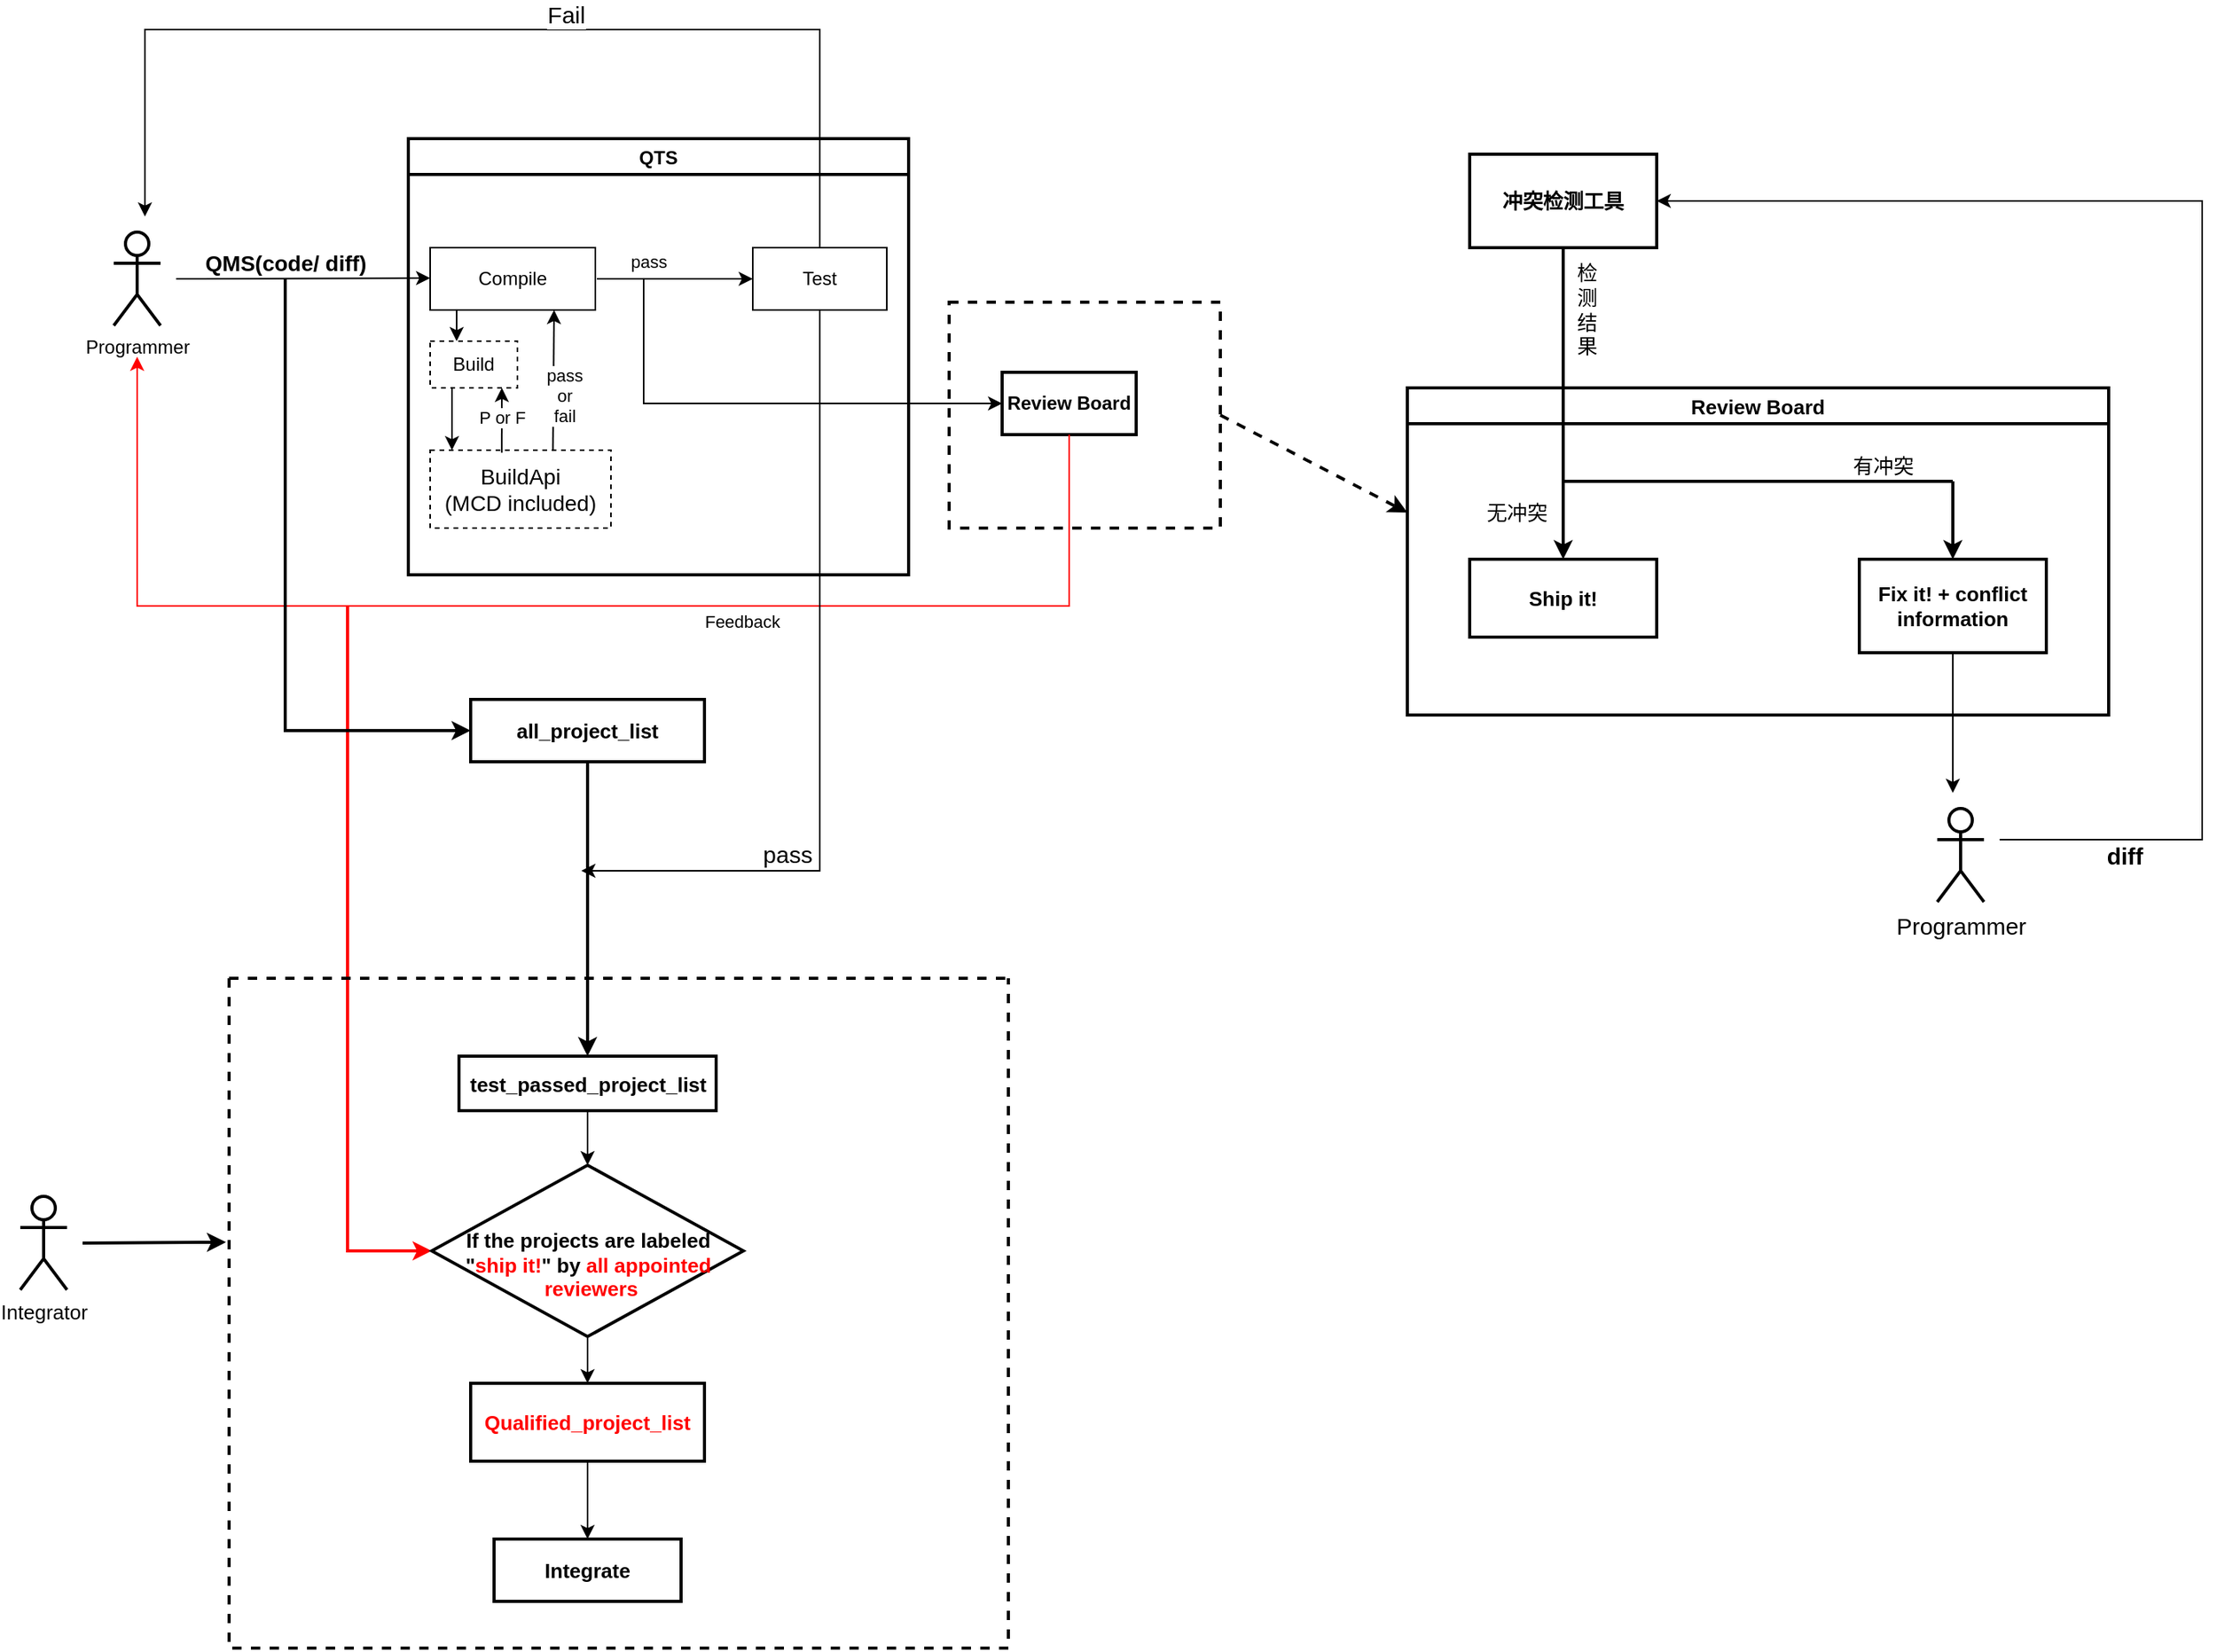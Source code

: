 <mxfile version="17.1.2" type="github">
  <diagram id="KRCkwF7UMcxsF0npVzNk" name="Page-1">
    <mxGraphModel dx="1673" dy="936" grid="1" gridSize="10" guides="1" tooltips="1" connect="1" arrows="1" fold="1" page="1" pageScale="1" pageWidth="827" pageHeight="1169" math="0" shadow="0">
      <root>
        <mxCell id="0" />
        <mxCell id="1" parent="0" />
        <mxCell id="hlYMaUh95QLCfFR3uZFP-1" value="Programmer" style="shape=umlActor;verticalLabelPosition=bottom;verticalAlign=top;html=1;outlineConnect=0;strokeWidth=2;" vertex="1" parent="1">
          <mxGeometry x="90" y="260" width="30" height="60" as="geometry" />
        </mxCell>
        <mxCell id="hlYMaUh95QLCfFR3uZFP-6" value="QTS" style="swimlane;strokeWidth=2;" vertex="1" parent="1">
          <mxGeometry x="279" y="200" width="321" height="280" as="geometry" />
        </mxCell>
        <mxCell id="hlYMaUh95QLCfFR3uZFP-11" value="" style="edgeStyle=orthogonalEdgeStyle;rounded=0;orthogonalLoop=1;jettySize=auto;html=1;" edge="1" parent="hlYMaUh95QLCfFR3uZFP-6" source="hlYMaUh95QLCfFR3uZFP-7" target="hlYMaUh95QLCfFR3uZFP-9">
          <mxGeometry relative="1" as="geometry">
            <Array as="points">
              <mxPoint x="31" y="120" />
              <mxPoint x="31" y="120" />
            </Array>
          </mxGeometry>
        </mxCell>
        <mxCell id="hlYMaUh95QLCfFR3uZFP-7" value="Compile" style="whiteSpace=wrap;html=1;" vertex="1" parent="hlYMaUh95QLCfFR3uZFP-6">
          <mxGeometry x="14" y="70" width="106" height="40" as="geometry" />
        </mxCell>
        <mxCell id="hlYMaUh95QLCfFR3uZFP-8" value="Test" style="whiteSpace=wrap;html=1;" vertex="1" parent="hlYMaUh95QLCfFR3uZFP-6">
          <mxGeometry x="221" y="70" width="86" height="40" as="geometry" />
        </mxCell>
        <mxCell id="hlYMaUh95QLCfFR3uZFP-9" value="Build" style="whiteSpace=wrap;html=1;dashed=1;" vertex="1" parent="hlYMaUh95QLCfFR3uZFP-6">
          <mxGeometry x="14" y="130" width="56" height="30" as="geometry" />
        </mxCell>
        <mxCell id="hlYMaUh95QLCfFR3uZFP-4" value="" style="endArrow=classic;html=1;rounded=0;" edge="1" parent="hlYMaUh95QLCfFR3uZFP-6">
          <mxGeometry width="50" height="50" relative="1" as="geometry">
            <mxPoint x="-149" y="90" as="sourcePoint" />
            <mxPoint x="14" y="89.5" as="targetPoint" />
          </mxGeometry>
        </mxCell>
        <mxCell id="hlYMaUh95QLCfFR3uZFP-5" value="&lt;font style=&quot;font-size: 14px&quot;&gt;QMS(code/ diff)&lt;/font&gt;" style="edgeLabel;html=1;align=center;verticalAlign=middle;resizable=0;points=[];fontStyle=1" vertex="1" connectable="0" parent="hlYMaUh95QLCfFR3uZFP-4">
          <mxGeometry x="-0.243" y="2" relative="1" as="geometry">
            <mxPoint x="8" y="-8" as="offset" />
          </mxGeometry>
        </mxCell>
        <mxCell id="hlYMaUh95QLCfFR3uZFP-16" value="" style="endArrow=classic;html=1;rounded=0;" edge="1" parent="hlYMaUh95QLCfFR3uZFP-6">
          <mxGeometry width="50" height="50" relative="1" as="geometry">
            <mxPoint x="151" y="160" as="sourcePoint" />
            <mxPoint x="221" y="90" as="targetPoint" />
            <Array as="points">
              <mxPoint x="151" y="90" />
            </Array>
          </mxGeometry>
        </mxCell>
        <mxCell id="hlYMaUh95QLCfFR3uZFP-20" value="&lt;font style=&quot;font-size: 14px&quot;&gt;BuildApi&lt;br&gt;(MCD included)&lt;/font&gt;" style="whiteSpace=wrap;html=1;dashed=1;" vertex="1" parent="hlYMaUh95QLCfFR3uZFP-6">
          <mxGeometry x="14" y="200" width="116" height="50" as="geometry" />
        </mxCell>
        <mxCell id="hlYMaUh95QLCfFR3uZFP-23" value="" style="endArrow=classic;html=1;rounded=0;exitX=0.679;exitY=0;exitDx=0;exitDy=0;exitPerimeter=0;entryX=0.75;entryY=1;entryDx=0;entryDy=0;" edge="1" parent="hlYMaUh95QLCfFR3uZFP-6" source="hlYMaUh95QLCfFR3uZFP-20" target="hlYMaUh95QLCfFR3uZFP-7">
          <mxGeometry width="50" height="50" relative="1" as="geometry">
            <mxPoint x="81" y="180" as="sourcePoint" />
            <mxPoint x="86" y="110" as="targetPoint" />
          </mxGeometry>
        </mxCell>
        <mxCell id="hlYMaUh95QLCfFR3uZFP-24" value="" style="endArrow=classic;html=1;rounded=0;exitX=0.25;exitY=1;exitDx=0;exitDy=0;" edge="1" parent="hlYMaUh95QLCfFR3uZFP-6" source="hlYMaUh95QLCfFR3uZFP-9">
          <mxGeometry width="50" height="50" relative="1" as="geometry">
            <mxPoint x="31" y="170" as="sourcePoint" />
            <mxPoint x="28" y="200" as="targetPoint" />
          </mxGeometry>
        </mxCell>
        <mxCell id="hlYMaUh95QLCfFR3uZFP-25" value="P or F" style="endArrow=classic;html=1;rounded=0;exitX=0.396;exitY=0.033;exitDx=0;exitDy=0;exitPerimeter=0;" edge="1" parent="hlYMaUh95QLCfFR3uZFP-6" source="hlYMaUh95QLCfFR3uZFP-20">
          <mxGeometry x="0.04" width="50" height="50" relative="1" as="geometry">
            <mxPoint x="51" y="190" as="sourcePoint" />
            <mxPoint x="60" y="160" as="targetPoint" />
            <mxPoint y="-1" as="offset" />
          </mxGeometry>
        </mxCell>
        <mxCell id="hlYMaUh95QLCfFR3uZFP-12" value="&lt;b&gt;Review Board&lt;/b&gt;" style="whiteSpace=wrap;html=1;strokeWidth=2;" vertex="1" parent="1">
          <mxGeometry x="660" y="350" width="86" height="40" as="geometry" />
        </mxCell>
        <mxCell id="hlYMaUh95QLCfFR3uZFP-14" value="" style="endArrow=classic;html=1;rounded=0;entryX=0;entryY=0.5;entryDx=0;entryDy=0;entryPerimeter=0;" edge="1" parent="1" target="hlYMaUh95QLCfFR3uZFP-12">
          <mxGeometry width="50" height="50" relative="1" as="geometry">
            <mxPoint x="400" y="290" as="sourcePoint" />
            <mxPoint x="430" y="490" as="targetPoint" />
            <Array as="points">
              <mxPoint x="430" y="290" />
              <mxPoint x="430" y="360" />
              <mxPoint x="430" y="370" />
            </Array>
          </mxGeometry>
        </mxCell>
        <mxCell id="hlYMaUh95QLCfFR3uZFP-15" value="pass&lt;br&gt;or&lt;br&gt;fail" style="edgeLabel;html=1;align=center;verticalAlign=middle;resizable=0;points=[];" vertex="1" connectable="0" parent="hlYMaUh95QLCfFR3uZFP-14">
          <mxGeometry x="-0.421" y="-3" relative="1" as="geometry">
            <mxPoint x="-48" y="6" as="offset" />
          </mxGeometry>
        </mxCell>
        <mxCell id="hlYMaUh95QLCfFR3uZFP-19" value="pass" style="edgeLabel;html=1;align=center;verticalAlign=middle;resizable=0;points=[];" vertex="1" connectable="0" parent="1">
          <mxGeometry x="400" y="280" as="geometry">
            <mxPoint x="33" y="-1" as="offset" />
          </mxGeometry>
        </mxCell>
        <mxCell id="hlYMaUh95QLCfFR3uZFP-28" value="" style="endArrow=classic;html=1;rounded=0;exitX=0.5;exitY=1;exitDx=0;exitDy=0;strokeColor=#FF0000;" edge="1" parent="1" source="hlYMaUh95QLCfFR3uZFP-12">
          <mxGeometry width="50" height="50" relative="1" as="geometry">
            <mxPoint x="520" y="600" as="sourcePoint" />
            <mxPoint x="105" y="340" as="targetPoint" />
            <Array as="points">
              <mxPoint x="703" y="500" />
              <mxPoint x="105" y="500" />
            </Array>
          </mxGeometry>
        </mxCell>
        <mxCell id="hlYMaUh95QLCfFR3uZFP-29" value="Feedback" style="edgeLabel;html=1;align=center;verticalAlign=middle;resizable=0;points=[];" vertex="1" connectable="0" parent="hlYMaUh95QLCfFR3uZFP-28">
          <mxGeometry x="0.002" y="2" relative="1" as="geometry">
            <mxPoint x="115" y="8" as="offset" />
          </mxGeometry>
        </mxCell>
        <mxCell id="hlYMaUh95QLCfFR3uZFP-39" value="" style="endArrow=classic;html=1;rounded=0;fontSize=13;entryX=0;entryY=0.5;entryDx=0;entryDy=0;strokeColor=#FF0000;strokeWidth=2;" edge="1" parent="1" target="hlYMaUh95QLCfFR3uZFP-43">
          <mxGeometry width="50" height="50" relative="1" as="geometry">
            <mxPoint x="240" y="500" as="sourcePoint" />
            <mxPoint x="330" y="730" as="targetPoint" />
            <Array as="points">
              <mxPoint x="240" y="914" />
            </Array>
          </mxGeometry>
        </mxCell>
        <mxCell id="hlYMaUh95QLCfFR3uZFP-47" value="" style="swimlane;startSize=0;fontSize=13;strokeWidth=2;fillColor=default;dashed=1;" vertex="1" parent="1">
          <mxGeometry x="164" y="739" width="500" height="430" as="geometry" />
        </mxCell>
        <mxCell id="hlYMaUh95QLCfFR3uZFP-41" value="&lt;font color=&quot;#ff0000&quot;&gt;&lt;b&gt;Qualified_project_list&lt;/b&gt;&lt;/font&gt;" style="rounded=0;whiteSpace=wrap;html=1;fontSize=13;strokeWidth=2;fillColor=default;" vertex="1" parent="hlYMaUh95QLCfFR3uZFP-47">
          <mxGeometry x="155" y="260" width="150" height="50" as="geometry" />
        </mxCell>
        <mxCell id="hlYMaUh95QLCfFR3uZFP-43" value="" style="rhombus;whiteSpace=wrap;html=1;fontSize=13;strokeWidth=2;fillColor=default;" vertex="1" parent="hlYMaUh95QLCfFR3uZFP-47">
          <mxGeometry x="130" y="120" width="200" height="110" as="geometry" />
        </mxCell>
        <mxCell id="hlYMaUh95QLCfFR3uZFP-42" value="" style="endArrow=classic;html=1;rounded=0;fontSize=13;entryX=0.5;entryY=0;entryDx=0;entryDy=0;exitX=0.5;exitY=1;exitDx=0;exitDy=0;" edge="1" parent="hlYMaUh95QLCfFR3uZFP-47" source="hlYMaUh95QLCfFR3uZFP-43" target="hlYMaUh95QLCfFR3uZFP-41">
          <mxGeometry width="50" height="50" relative="1" as="geometry">
            <mxPoint x="230" y="240" as="sourcePoint" />
            <mxPoint x="290" y="260" as="targetPoint" />
          </mxGeometry>
        </mxCell>
        <mxCell id="hlYMaUh95QLCfFR3uZFP-45" value="&lt;b&gt;Integrate&lt;/b&gt;" style="rounded=0;whiteSpace=wrap;html=1;fontSize=13;strokeWidth=2;fillColor=default;" vertex="1" parent="hlYMaUh95QLCfFR3uZFP-47">
          <mxGeometry x="170" y="360" width="120" height="40" as="geometry" />
        </mxCell>
        <mxCell id="hlYMaUh95QLCfFR3uZFP-46" value="" style="endArrow=classic;html=1;rounded=0;fontSize=13;exitX=0.5;exitY=1;exitDx=0;exitDy=0;entryX=0.5;entryY=0;entryDx=0;entryDy=0;" edge="1" parent="hlYMaUh95QLCfFR3uZFP-47" source="hlYMaUh95QLCfFR3uZFP-41" target="hlYMaUh95QLCfFR3uZFP-45">
          <mxGeometry width="50" height="50" relative="1" as="geometry">
            <mxPoint x="80" y="440" as="sourcePoint" />
            <mxPoint x="130" y="390" as="targetPoint" />
          </mxGeometry>
        </mxCell>
        <mxCell id="hlYMaUh95QLCfFR3uZFP-51" value="&lt;font style=&quot;font-size: 13px&quot;&gt;&lt;b&gt;If the projects are labeled &lt;br&gt;&quot;&lt;font color=&quot;#ff0000&quot;&gt;ship it!&lt;/font&gt;&quot; by &lt;font color=&quot;#ff0000&quot;&gt;all appointed&lt;br&gt;&amp;nbsp;reviewers&lt;/font&gt;&lt;/b&gt;&lt;/font&gt;" style="text;html=1;align=center;verticalAlign=middle;resizable=0;points=[];autosize=1;strokeColor=none;fillColor=none;fontSize=13;" vertex="1" parent="hlYMaUh95QLCfFR3uZFP-47">
          <mxGeometry x="145" y="159" width="170" height="50" as="geometry" />
        </mxCell>
        <mxCell id="hlYMaUh95QLCfFR3uZFP-54" style="edgeStyle=orthogonalEdgeStyle;rounded=0;orthogonalLoop=1;jettySize=auto;html=1;exitX=0.5;exitY=1;exitDx=0;exitDy=0;fontSize=13;fontColor=#FF0000;strokeColor=#000000;strokeWidth=2;" edge="1" parent="hlYMaUh95QLCfFR3uZFP-47" source="hlYMaUh95QLCfFR3uZFP-41">
          <mxGeometry relative="1" as="geometry">
            <mxPoint x="230" y="310" as="targetPoint" />
          </mxGeometry>
        </mxCell>
        <mxCell id="hlYMaUh95QLCfFR3uZFP-35" value="&lt;font style=&quot;font-size: 13px&quot;&gt;&lt;b&gt;test_passed_project_list&lt;/b&gt;&lt;/font&gt;" style="rounded=0;whiteSpace=wrap;html=1;strokeWidth=2;fillColor=default;" vertex="1" parent="hlYMaUh95QLCfFR3uZFP-47">
          <mxGeometry x="147.5" y="50" width="165" height="35" as="geometry" />
        </mxCell>
        <mxCell id="hlYMaUh95QLCfFR3uZFP-36" value="" style="endArrow=classic;html=1;rounded=0;fontSize=13;exitX=0.5;exitY=1;exitDx=0;exitDy=0;entryX=0.5;entryY=0;entryDx=0;entryDy=0;" edge="1" parent="hlYMaUh95QLCfFR3uZFP-47" source="hlYMaUh95QLCfFR3uZFP-35" target="hlYMaUh95QLCfFR3uZFP-43">
          <mxGeometry width="50" height="50" relative="1" as="geometry">
            <mxPoint x="180" y="195" as="sourcePoint" />
            <mxPoint x="230" y="145" as="targetPoint" />
          </mxGeometry>
        </mxCell>
        <mxCell id="hlYMaUh95QLCfFR3uZFP-48" value="Integrator" style="shape=umlActor;verticalLabelPosition=bottom;verticalAlign=top;html=1;outlineConnect=0;fontSize=13;strokeWidth=2;fillColor=default;" vertex="1" parent="1">
          <mxGeometry x="30" y="879" width="30" height="60" as="geometry" />
        </mxCell>
        <mxCell id="hlYMaUh95QLCfFR3uZFP-57" value="" style="endArrow=classic;html=1;rounded=0;fontSize=13;fontColor=#FF0000;strokeColor=#000000;strokeWidth=2;entryX=-0.004;entryY=0.394;entryDx=0;entryDy=0;entryPerimeter=0;" edge="1" parent="1" target="hlYMaUh95QLCfFR3uZFP-47">
          <mxGeometry width="50" height="50" relative="1" as="geometry">
            <mxPoint x="70" y="909" as="sourcePoint" />
            <mxPoint x="120" y="859" as="targetPoint" />
          </mxGeometry>
        </mxCell>
        <mxCell id="hlYMaUh95QLCfFR3uZFP-58" value="" style="endArrow=classic;html=1;rounded=0;fontSize=13;fontColor=#FF0000;strokeColor=#000000;strokeWidth=2;entryX=0;entryY=0.5;entryDx=0;entryDy=0;" edge="1" parent="1" target="hlYMaUh95QLCfFR3uZFP-59">
          <mxGeometry width="50" height="50" relative="1" as="geometry">
            <mxPoint x="200" y="290" as="sourcePoint" />
            <mxPoint x="320" y="580" as="targetPoint" />
            <Array as="points">
              <mxPoint x="200" y="580" />
            </Array>
          </mxGeometry>
        </mxCell>
        <mxCell id="hlYMaUh95QLCfFR3uZFP-59" value="&lt;font style=&quot;font-size: 13px&quot;&gt;&lt;b&gt;all_project_list&lt;/b&gt;&lt;/font&gt;" style="rounded=0;whiteSpace=wrap;html=1;strokeWidth=2;fillColor=default;" vertex="1" parent="1">
          <mxGeometry x="319" y="560" width="150" height="40" as="geometry" />
        </mxCell>
        <mxCell id="hlYMaUh95QLCfFR3uZFP-61" value="" style="rounded=0;whiteSpace=wrap;html=1;fontSize=13;fontColor=#FF0000;strokeWidth=2;fillColor=none;dashed=1;" vertex="1" parent="1">
          <mxGeometry x="626" y="305" width="174" height="145" as="geometry" />
        </mxCell>
        <mxCell id="hlYMaUh95QLCfFR3uZFP-62" value="" style="endArrow=classic;html=1;rounded=0;fontSize=13;fontColor=#FF0000;strokeColor=#000000;strokeWidth=2;exitX=1;exitY=0.5;exitDx=0;exitDy=0;dashed=1;" edge="1" parent="1" source="hlYMaUh95QLCfFR3uZFP-61">
          <mxGeometry width="50" height="50" relative="1" as="geometry">
            <mxPoint x="800" y="410" as="sourcePoint" />
            <mxPoint x="920" y="440" as="targetPoint" />
          </mxGeometry>
        </mxCell>
        <mxCell id="hlYMaUh95QLCfFR3uZFP-64" value="Review Board" style="swimlane;fontSize=13;fontColor=#000000;strokeWidth=2;fillColor=none;" vertex="1" parent="1">
          <mxGeometry x="920" y="360" width="450" height="210" as="geometry" />
        </mxCell>
        <mxCell id="hlYMaUh95QLCfFR3uZFP-69" value="" style="endArrow=none;html=1;rounded=0;fontSize=13;fontColor=#000000;strokeColor=#000000;strokeWidth=2;" edge="1" parent="hlYMaUh95QLCfFR3uZFP-64">
          <mxGeometry width="50" height="50" relative="1" as="geometry">
            <mxPoint x="100" y="60" as="sourcePoint" />
            <mxPoint x="350" y="60" as="targetPoint" />
          </mxGeometry>
        </mxCell>
        <mxCell id="hlYMaUh95QLCfFR3uZFP-73" value="无冲突" style="edgeLabel;html=1;align=center;verticalAlign=middle;resizable=0;points=[];fontSize=13;fontColor=#000000;" vertex="1" connectable="0" parent="hlYMaUh95QLCfFR3uZFP-69">
          <mxGeometry x="-0.689" y="1" relative="1" as="geometry">
            <mxPoint x="-69" y="21" as="offset" />
          </mxGeometry>
        </mxCell>
        <mxCell id="hlYMaUh95QLCfFR3uZFP-70" value="" style="endArrow=classic;html=1;rounded=0;fontSize=13;fontColor=#000000;strokeColor=#000000;strokeWidth=2;" edge="1" parent="hlYMaUh95QLCfFR3uZFP-64">
          <mxGeometry width="50" height="50" relative="1" as="geometry">
            <mxPoint x="100" y="60" as="sourcePoint" />
            <mxPoint x="100" y="110" as="targetPoint" />
          </mxGeometry>
        </mxCell>
        <mxCell id="hlYMaUh95QLCfFR3uZFP-72" value="" style="endArrow=classic;html=1;rounded=0;fontSize=13;fontColor=#000000;strokeColor=#000000;strokeWidth=2;" edge="1" parent="hlYMaUh95QLCfFR3uZFP-64">
          <mxGeometry width="50" height="50" relative="1" as="geometry">
            <mxPoint x="350" y="60.0" as="sourcePoint" />
            <mxPoint x="350" y="110.0" as="targetPoint" />
          </mxGeometry>
        </mxCell>
        <mxCell id="hlYMaUh95QLCfFR3uZFP-74" value="&lt;b&gt;Ship it!&lt;/b&gt;" style="rounded=0;whiteSpace=wrap;html=1;fontSize=13;fontColor=#000000;strokeWidth=2;fillColor=default;" vertex="1" parent="hlYMaUh95QLCfFR3uZFP-64">
          <mxGeometry x="40" y="110" width="120" height="50" as="geometry" />
        </mxCell>
        <mxCell id="hlYMaUh95QLCfFR3uZFP-75" value="有冲突" style="text;html=1;align=center;verticalAlign=middle;resizable=0;points=[];autosize=1;strokeColor=none;fillColor=none;fontSize=13;fontColor=#000000;" vertex="1" parent="hlYMaUh95QLCfFR3uZFP-64">
          <mxGeometry x="280" y="40" width="50" height="20" as="geometry" />
        </mxCell>
        <mxCell id="hlYMaUh95QLCfFR3uZFP-77" value="&lt;b&gt;Fix it! + conflict&lt;br&gt;information&lt;br&gt;&lt;/b&gt;" style="rounded=0;whiteSpace=wrap;html=1;fontSize=13;fontColor=#000000;strokeWidth=2;fillColor=default;" vertex="1" parent="hlYMaUh95QLCfFR3uZFP-64">
          <mxGeometry x="290" y="110" width="120" height="60" as="geometry" />
        </mxCell>
        <mxCell id="hlYMaUh95QLCfFR3uZFP-65" value="&lt;b&gt;冲突检测工具&lt;/b&gt;" style="rounded=0;whiteSpace=wrap;html=1;fontSize=13;fontColor=#000000;strokeWidth=2;fillColor=default;" vertex="1" parent="1">
          <mxGeometry x="960" y="210" width="120" height="60" as="geometry" />
        </mxCell>
        <mxCell id="hlYMaUh95QLCfFR3uZFP-68" value="" style="endArrow=none;html=1;rounded=0;fontSize=13;fontColor=#000000;strokeColor=#000000;strokeWidth=2;entryX=0.5;entryY=1;entryDx=0;entryDy=0;" edge="1" parent="1" target="hlYMaUh95QLCfFR3uZFP-65">
          <mxGeometry width="50" height="50" relative="1" as="geometry">
            <mxPoint x="1020" y="420" as="sourcePoint" />
            <mxPoint x="1120" y="320" as="targetPoint" />
          </mxGeometry>
        </mxCell>
        <mxCell id="hlYMaUh95QLCfFR3uZFP-71" value="检&lt;br&gt;测&lt;br&gt;结&lt;br&gt;果" style="edgeLabel;html=1;align=center;verticalAlign=middle;resizable=0;points=[];fontSize=13;fontColor=#000000;" vertex="1" connectable="0" parent="hlYMaUh95QLCfFR3uZFP-68">
          <mxGeometry x="0.497" y="2" relative="1" as="geometry">
            <mxPoint x="17" y="2" as="offset" />
          </mxGeometry>
        </mxCell>
        <mxCell id="hlYMaUh95QLCfFR3uZFP-81" value="" style="endArrow=classic;html=1;rounded=0;fontSize=14;fontColor=#000000;strokeColor=#000000;strokeWidth=2;exitX=0.5;exitY=1;exitDx=0;exitDy=0;entryX=0.5;entryY=0;entryDx=0;entryDy=0;" edge="1" parent="1" source="hlYMaUh95QLCfFR3uZFP-59" target="hlYMaUh95QLCfFR3uZFP-35">
          <mxGeometry width="50" height="50" relative="1" as="geometry">
            <mxPoint x="660" y="680" as="sourcePoint" />
            <mxPoint x="710" y="630" as="targetPoint" />
          </mxGeometry>
        </mxCell>
        <mxCell id="hlYMaUh95QLCfFR3uZFP-82" value="" style="endArrow=classic;html=1;rounded=0;fontSize=14;fontColor=#000000;strokeColor=#000000;strokeWidth=1;exitX=0.5;exitY=1;exitDx=0;exitDy=0;" edge="1" parent="1" source="hlYMaUh95QLCfFR3uZFP-8">
          <mxGeometry width="50" height="50" relative="1" as="geometry">
            <mxPoint x="660" y="680" as="sourcePoint" />
            <mxPoint x="390" y="670" as="targetPoint" />
            <Array as="points">
              <mxPoint x="543" y="670" />
            </Array>
          </mxGeometry>
        </mxCell>
        <mxCell id="hlYMaUh95QLCfFR3uZFP-83" value="&lt;font style=&quot;font-size: 15px&quot;&gt;pass&lt;/font&gt;" style="edgeLabel;html=1;align=center;verticalAlign=middle;resizable=0;points=[];fontSize=14;fontColor=#000000;" vertex="1" connectable="0" parent="hlYMaUh95QLCfFR3uZFP-82">
          <mxGeometry x="0.14" y="2" relative="1" as="geometry">
            <mxPoint x="-23" y="56" as="offset" />
          </mxGeometry>
        </mxCell>
        <mxCell id="hlYMaUh95QLCfFR3uZFP-84" value="" style="endArrow=classic;html=1;rounded=0;fontSize=15;fontColor=#000000;strokeColor=#000000;strokeWidth=1;exitX=0.5;exitY=0;exitDx=0;exitDy=0;" edge="1" parent="1" source="hlYMaUh95QLCfFR3uZFP-8">
          <mxGeometry width="50" height="50" relative="1" as="geometry">
            <mxPoint x="520" y="190" as="sourcePoint" />
            <mxPoint x="110" y="250" as="targetPoint" />
            <Array as="points">
              <mxPoint x="543" y="130" />
              <mxPoint x="110" y="130" />
            </Array>
          </mxGeometry>
        </mxCell>
        <mxCell id="hlYMaUh95QLCfFR3uZFP-88" value="Fail" style="edgeLabel;html=1;align=center;verticalAlign=middle;resizable=0;points=[];fontSize=15;fontColor=#000000;" vertex="1" connectable="0" parent="hlYMaUh95QLCfFR3uZFP-84">
          <mxGeometry x="-0.18" y="-1" relative="1" as="geometry">
            <mxPoint x="-19" y="-9" as="offset" />
          </mxGeometry>
        </mxCell>
        <mxCell id="hlYMaUh95QLCfFR3uZFP-89" value="Programmer" style="shape=umlActor;verticalLabelPosition=bottom;verticalAlign=top;html=1;outlineConnect=0;fontSize=15;fontColor=#000000;strokeWidth=2;fillColor=default;" vertex="1" parent="1">
          <mxGeometry x="1260" y="630" width="30" height="60" as="geometry" />
        </mxCell>
        <mxCell id="hlYMaUh95QLCfFR3uZFP-91" value="" style="endArrow=classic;html=1;rounded=0;fontSize=15;fontColor=#000000;strokeColor=#000000;strokeWidth=1;exitX=0.5;exitY=1;exitDx=0;exitDy=0;" edge="1" parent="1" source="hlYMaUh95QLCfFR3uZFP-77">
          <mxGeometry width="50" height="50" relative="1" as="geometry">
            <mxPoint x="1310" y="640" as="sourcePoint" />
            <mxPoint x="1270" y="620" as="targetPoint" />
          </mxGeometry>
        </mxCell>
        <mxCell id="hlYMaUh95QLCfFR3uZFP-92" value="" style="endArrow=classic;html=1;rounded=0;fontSize=15;fontColor=#000000;strokeColor=#000000;strokeWidth=1;entryX=1;entryY=0.5;entryDx=0;entryDy=0;" edge="1" parent="1" target="hlYMaUh95QLCfFR3uZFP-65">
          <mxGeometry width="50" height="50" relative="1" as="geometry">
            <mxPoint x="1300" y="650" as="sourcePoint" />
            <mxPoint x="1450" y="640" as="targetPoint" />
            <Array as="points">
              <mxPoint x="1430" y="650" />
              <mxPoint x="1430" y="240" />
            </Array>
          </mxGeometry>
        </mxCell>
        <mxCell id="hlYMaUh95QLCfFR3uZFP-93" value="diff" style="edgeLabel;html=1;align=center;verticalAlign=middle;resizable=0;points=[];fontSize=15;fontColor=#000000;fontStyle=1" vertex="1" connectable="0" parent="hlYMaUh95QLCfFR3uZFP-92">
          <mxGeometry x="-0.826" y="1" relative="1" as="geometry">
            <mxPoint x="2" y="11" as="offset" />
          </mxGeometry>
        </mxCell>
      </root>
    </mxGraphModel>
  </diagram>
</mxfile>
